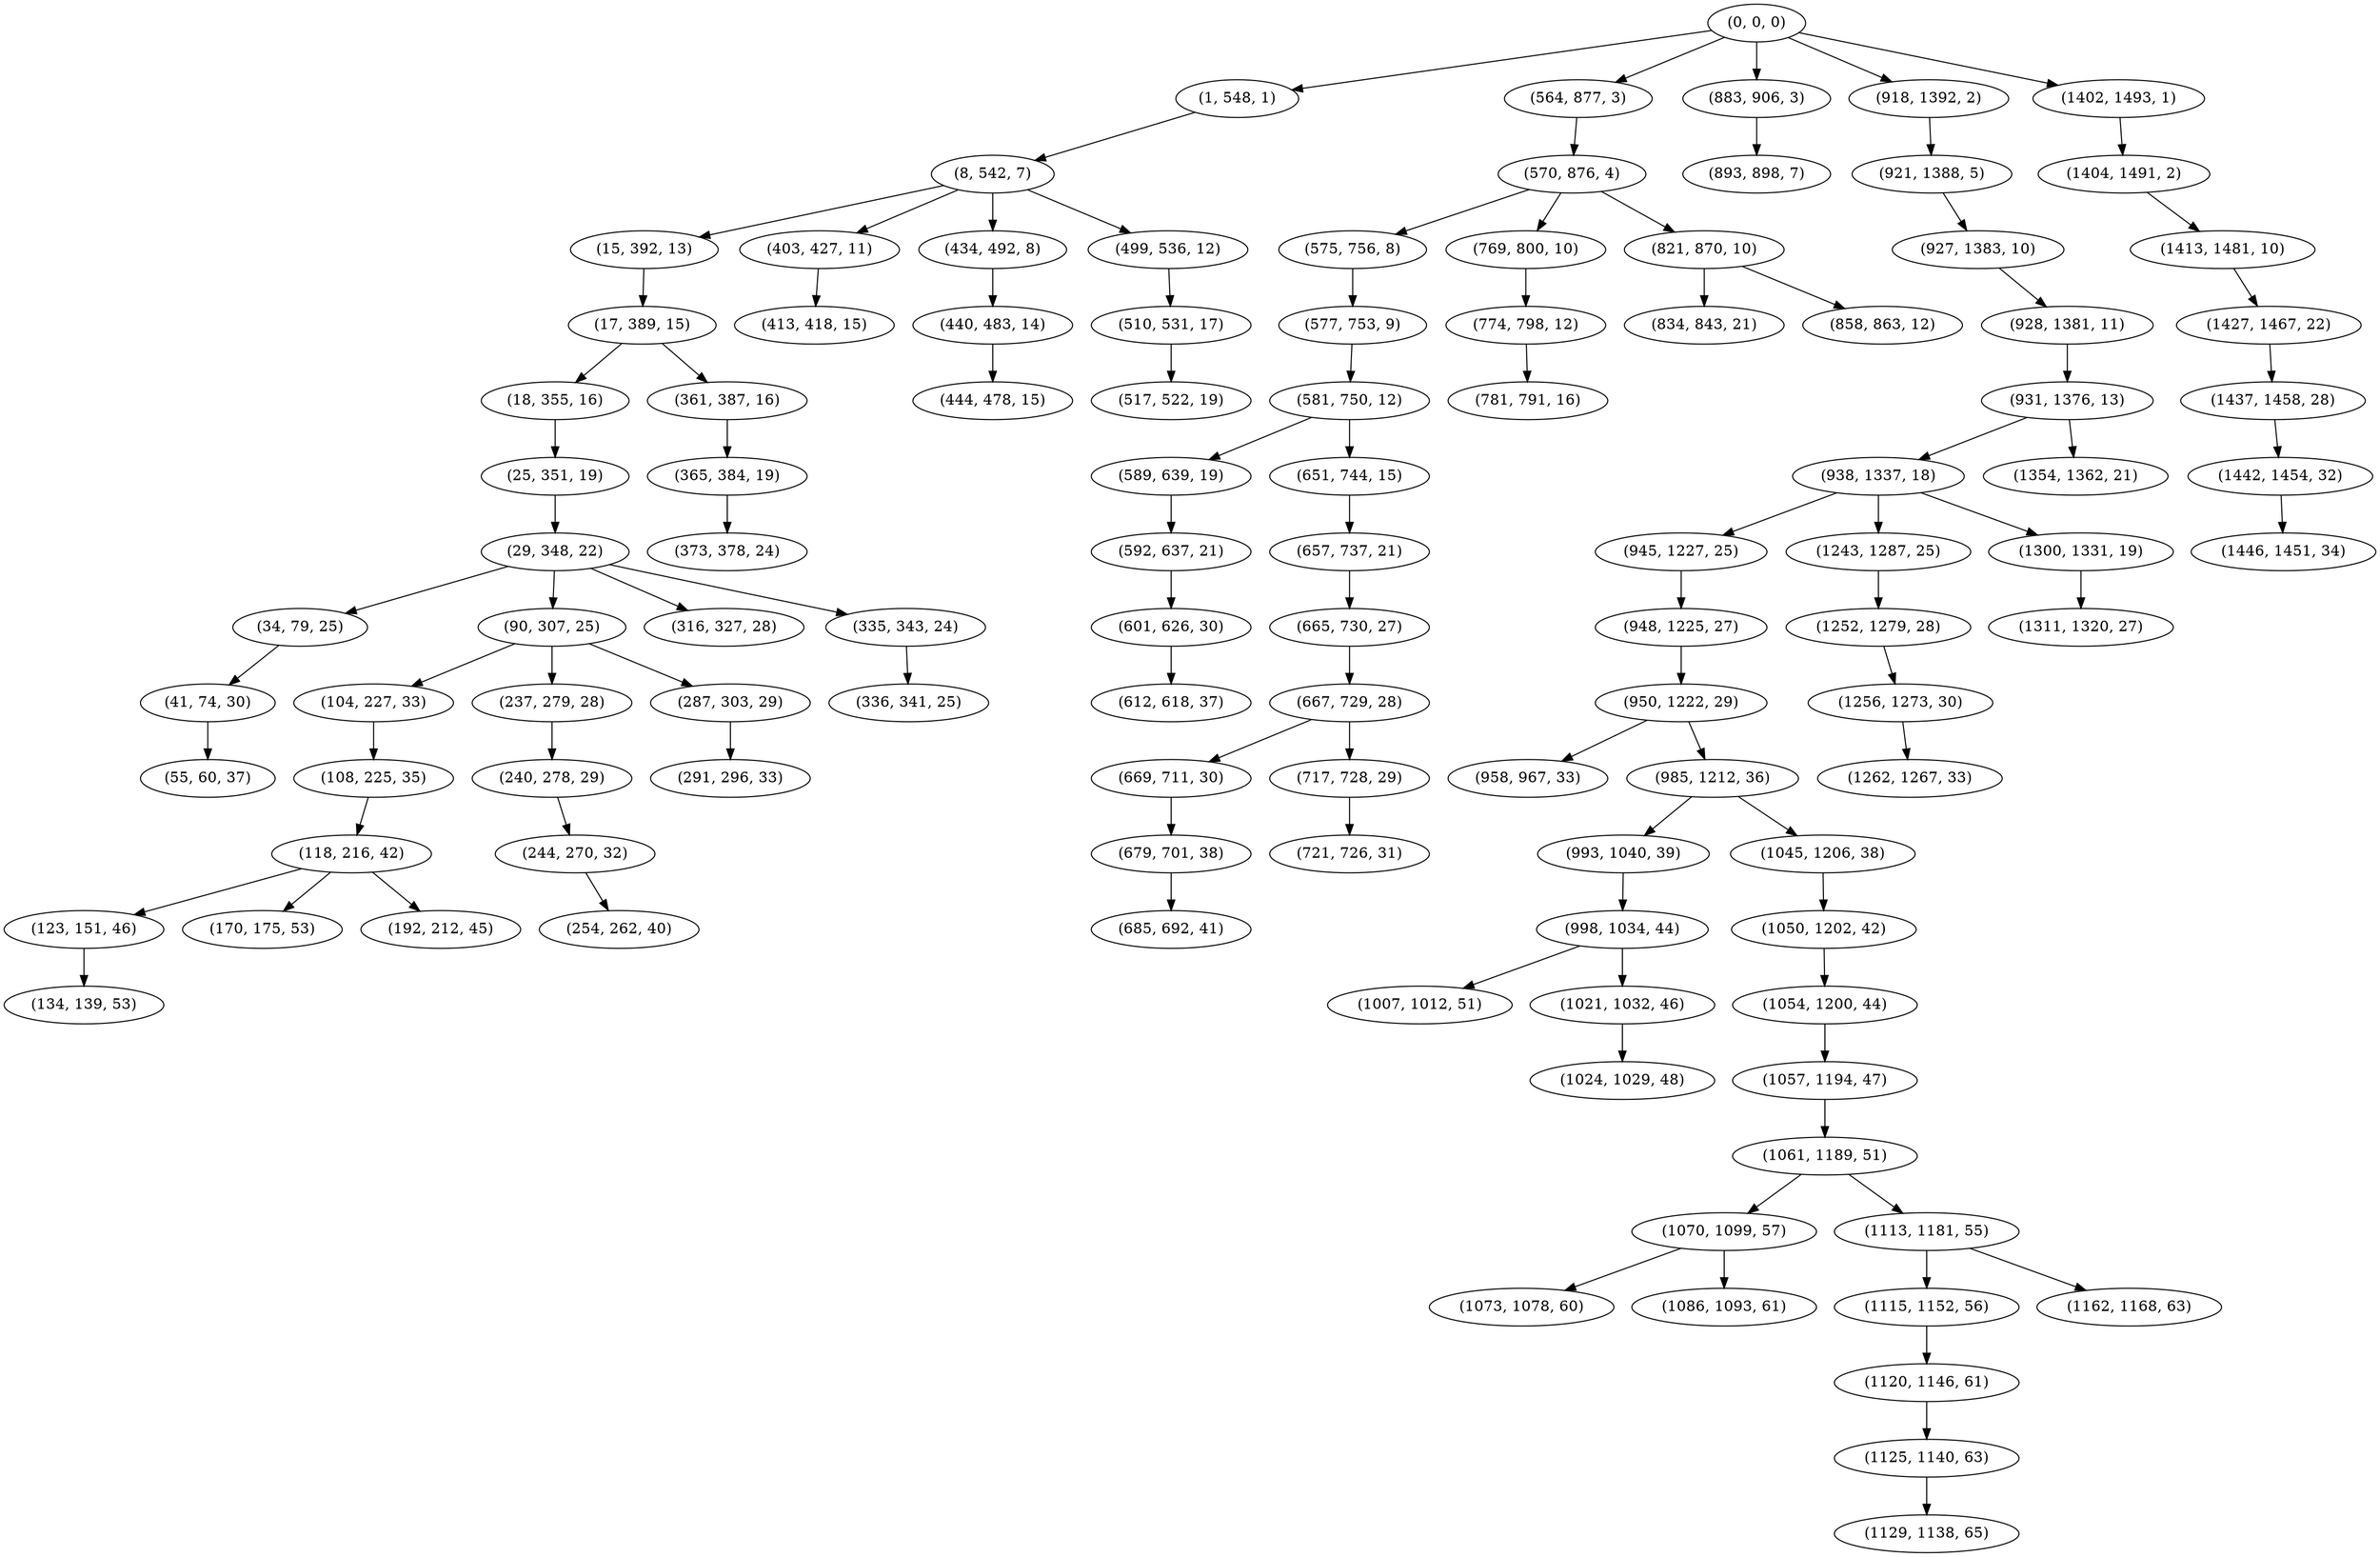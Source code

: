 digraph tree {
    "(0, 0, 0)";
    "(1, 548, 1)";
    "(8, 542, 7)";
    "(15, 392, 13)";
    "(17, 389, 15)";
    "(18, 355, 16)";
    "(25, 351, 19)";
    "(29, 348, 22)";
    "(34, 79, 25)";
    "(41, 74, 30)";
    "(55, 60, 37)";
    "(90, 307, 25)";
    "(104, 227, 33)";
    "(108, 225, 35)";
    "(118, 216, 42)";
    "(123, 151, 46)";
    "(134, 139, 53)";
    "(170, 175, 53)";
    "(192, 212, 45)";
    "(237, 279, 28)";
    "(240, 278, 29)";
    "(244, 270, 32)";
    "(254, 262, 40)";
    "(287, 303, 29)";
    "(291, 296, 33)";
    "(316, 327, 28)";
    "(335, 343, 24)";
    "(336, 341, 25)";
    "(361, 387, 16)";
    "(365, 384, 19)";
    "(373, 378, 24)";
    "(403, 427, 11)";
    "(413, 418, 15)";
    "(434, 492, 8)";
    "(440, 483, 14)";
    "(444, 478, 15)";
    "(499, 536, 12)";
    "(510, 531, 17)";
    "(517, 522, 19)";
    "(564, 877, 3)";
    "(570, 876, 4)";
    "(575, 756, 8)";
    "(577, 753, 9)";
    "(581, 750, 12)";
    "(589, 639, 19)";
    "(592, 637, 21)";
    "(601, 626, 30)";
    "(612, 618, 37)";
    "(651, 744, 15)";
    "(657, 737, 21)";
    "(665, 730, 27)";
    "(667, 729, 28)";
    "(669, 711, 30)";
    "(679, 701, 38)";
    "(685, 692, 41)";
    "(717, 728, 29)";
    "(721, 726, 31)";
    "(769, 800, 10)";
    "(774, 798, 12)";
    "(781, 791, 16)";
    "(821, 870, 10)";
    "(834, 843, 21)";
    "(858, 863, 12)";
    "(883, 906, 3)";
    "(893, 898, 7)";
    "(918, 1392, 2)";
    "(921, 1388, 5)";
    "(927, 1383, 10)";
    "(928, 1381, 11)";
    "(931, 1376, 13)";
    "(938, 1337, 18)";
    "(945, 1227, 25)";
    "(948, 1225, 27)";
    "(950, 1222, 29)";
    "(958, 967, 33)";
    "(985, 1212, 36)";
    "(993, 1040, 39)";
    "(998, 1034, 44)";
    "(1007, 1012, 51)";
    "(1021, 1032, 46)";
    "(1024, 1029, 48)";
    "(1045, 1206, 38)";
    "(1050, 1202, 42)";
    "(1054, 1200, 44)";
    "(1057, 1194, 47)";
    "(1061, 1189, 51)";
    "(1070, 1099, 57)";
    "(1073, 1078, 60)";
    "(1086, 1093, 61)";
    "(1113, 1181, 55)";
    "(1115, 1152, 56)";
    "(1120, 1146, 61)";
    "(1125, 1140, 63)";
    "(1129, 1138, 65)";
    "(1162, 1168, 63)";
    "(1243, 1287, 25)";
    "(1252, 1279, 28)";
    "(1256, 1273, 30)";
    "(1262, 1267, 33)";
    "(1300, 1331, 19)";
    "(1311, 1320, 27)";
    "(1354, 1362, 21)";
    "(1402, 1493, 1)";
    "(1404, 1491, 2)";
    "(1413, 1481, 10)";
    "(1427, 1467, 22)";
    "(1437, 1458, 28)";
    "(1442, 1454, 32)";
    "(1446, 1451, 34)";
    "(0, 0, 0)" -> "(1, 548, 1)";
    "(0, 0, 0)" -> "(564, 877, 3)";
    "(0, 0, 0)" -> "(883, 906, 3)";
    "(0, 0, 0)" -> "(918, 1392, 2)";
    "(0, 0, 0)" -> "(1402, 1493, 1)";
    "(1, 548, 1)" -> "(8, 542, 7)";
    "(8, 542, 7)" -> "(15, 392, 13)";
    "(8, 542, 7)" -> "(403, 427, 11)";
    "(8, 542, 7)" -> "(434, 492, 8)";
    "(8, 542, 7)" -> "(499, 536, 12)";
    "(15, 392, 13)" -> "(17, 389, 15)";
    "(17, 389, 15)" -> "(18, 355, 16)";
    "(17, 389, 15)" -> "(361, 387, 16)";
    "(18, 355, 16)" -> "(25, 351, 19)";
    "(25, 351, 19)" -> "(29, 348, 22)";
    "(29, 348, 22)" -> "(34, 79, 25)";
    "(29, 348, 22)" -> "(90, 307, 25)";
    "(29, 348, 22)" -> "(316, 327, 28)";
    "(29, 348, 22)" -> "(335, 343, 24)";
    "(34, 79, 25)" -> "(41, 74, 30)";
    "(41, 74, 30)" -> "(55, 60, 37)";
    "(90, 307, 25)" -> "(104, 227, 33)";
    "(90, 307, 25)" -> "(237, 279, 28)";
    "(90, 307, 25)" -> "(287, 303, 29)";
    "(104, 227, 33)" -> "(108, 225, 35)";
    "(108, 225, 35)" -> "(118, 216, 42)";
    "(118, 216, 42)" -> "(123, 151, 46)";
    "(118, 216, 42)" -> "(170, 175, 53)";
    "(118, 216, 42)" -> "(192, 212, 45)";
    "(123, 151, 46)" -> "(134, 139, 53)";
    "(237, 279, 28)" -> "(240, 278, 29)";
    "(240, 278, 29)" -> "(244, 270, 32)";
    "(244, 270, 32)" -> "(254, 262, 40)";
    "(287, 303, 29)" -> "(291, 296, 33)";
    "(335, 343, 24)" -> "(336, 341, 25)";
    "(361, 387, 16)" -> "(365, 384, 19)";
    "(365, 384, 19)" -> "(373, 378, 24)";
    "(403, 427, 11)" -> "(413, 418, 15)";
    "(434, 492, 8)" -> "(440, 483, 14)";
    "(440, 483, 14)" -> "(444, 478, 15)";
    "(499, 536, 12)" -> "(510, 531, 17)";
    "(510, 531, 17)" -> "(517, 522, 19)";
    "(564, 877, 3)" -> "(570, 876, 4)";
    "(570, 876, 4)" -> "(575, 756, 8)";
    "(570, 876, 4)" -> "(769, 800, 10)";
    "(570, 876, 4)" -> "(821, 870, 10)";
    "(575, 756, 8)" -> "(577, 753, 9)";
    "(577, 753, 9)" -> "(581, 750, 12)";
    "(581, 750, 12)" -> "(589, 639, 19)";
    "(581, 750, 12)" -> "(651, 744, 15)";
    "(589, 639, 19)" -> "(592, 637, 21)";
    "(592, 637, 21)" -> "(601, 626, 30)";
    "(601, 626, 30)" -> "(612, 618, 37)";
    "(651, 744, 15)" -> "(657, 737, 21)";
    "(657, 737, 21)" -> "(665, 730, 27)";
    "(665, 730, 27)" -> "(667, 729, 28)";
    "(667, 729, 28)" -> "(669, 711, 30)";
    "(667, 729, 28)" -> "(717, 728, 29)";
    "(669, 711, 30)" -> "(679, 701, 38)";
    "(679, 701, 38)" -> "(685, 692, 41)";
    "(717, 728, 29)" -> "(721, 726, 31)";
    "(769, 800, 10)" -> "(774, 798, 12)";
    "(774, 798, 12)" -> "(781, 791, 16)";
    "(821, 870, 10)" -> "(834, 843, 21)";
    "(821, 870, 10)" -> "(858, 863, 12)";
    "(883, 906, 3)" -> "(893, 898, 7)";
    "(918, 1392, 2)" -> "(921, 1388, 5)";
    "(921, 1388, 5)" -> "(927, 1383, 10)";
    "(927, 1383, 10)" -> "(928, 1381, 11)";
    "(928, 1381, 11)" -> "(931, 1376, 13)";
    "(931, 1376, 13)" -> "(938, 1337, 18)";
    "(931, 1376, 13)" -> "(1354, 1362, 21)";
    "(938, 1337, 18)" -> "(945, 1227, 25)";
    "(938, 1337, 18)" -> "(1243, 1287, 25)";
    "(938, 1337, 18)" -> "(1300, 1331, 19)";
    "(945, 1227, 25)" -> "(948, 1225, 27)";
    "(948, 1225, 27)" -> "(950, 1222, 29)";
    "(950, 1222, 29)" -> "(958, 967, 33)";
    "(950, 1222, 29)" -> "(985, 1212, 36)";
    "(985, 1212, 36)" -> "(993, 1040, 39)";
    "(985, 1212, 36)" -> "(1045, 1206, 38)";
    "(993, 1040, 39)" -> "(998, 1034, 44)";
    "(998, 1034, 44)" -> "(1007, 1012, 51)";
    "(998, 1034, 44)" -> "(1021, 1032, 46)";
    "(1021, 1032, 46)" -> "(1024, 1029, 48)";
    "(1045, 1206, 38)" -> "(1050, 1202, 42)";
    "(1050, 1202, 42)" -> "(1054, 1200, 44)";
    "(1054, 1200, 44)" -> "(1057, 1194, 47)";
    "(1057, 1194, 47)" -> "(1061, 1189, 51)";
    "(1061, 1189, 51)" -> "(1070, 1099, 57)";
    "(1061, 1189, 51)" -> "(1113, 1181, 55)";
    "(1070, 1099, 57)" -> "(1073, 1078, 60)";
    "(1070, 1099, 57)" -> "(1086, 1093, 61)";
    "(1113, 1181, 55)" -> "(1115, 1152, 56)";
    "(1113, 1181, 55)" -> "(1162, 1168, 63)";
    "(1115, 1152, 56)" -> "(1120, 1146, 61)";
    "(1120, 1146, 61)" -> "(1125, 1140, 63)";
    "(1125, 1140, 63)" -> "(1129, 1138, 65)";
    "(1243, 1287, 25)" -> "(1252, 1279, 28)";
    "(1252, 1279, 28)" -> "(1256, 1273, 30)";
    "(1256, 1273, 30)" -> "(1262, 1267, 33)";
    "(1300, 1331, 19)" -> "(1311, 1320, 27)";
    "(1402, 1493, 1)" -> "(1404, 1491, 2)";
    "(1404, 1491, 2)" -> "(1413, 1481, 10)";
    "(1413, 1481, 10)" -> "(1427, 1467, 22)";
    "(1427, 1467, 22)" -> "(1437, 1458, 28)";
    "(1437, 1458, 28)" -> "(1442, 1454, 32)";
    "(1442, 1454, 32)" -> "(1446, 1451, 34)";
}
